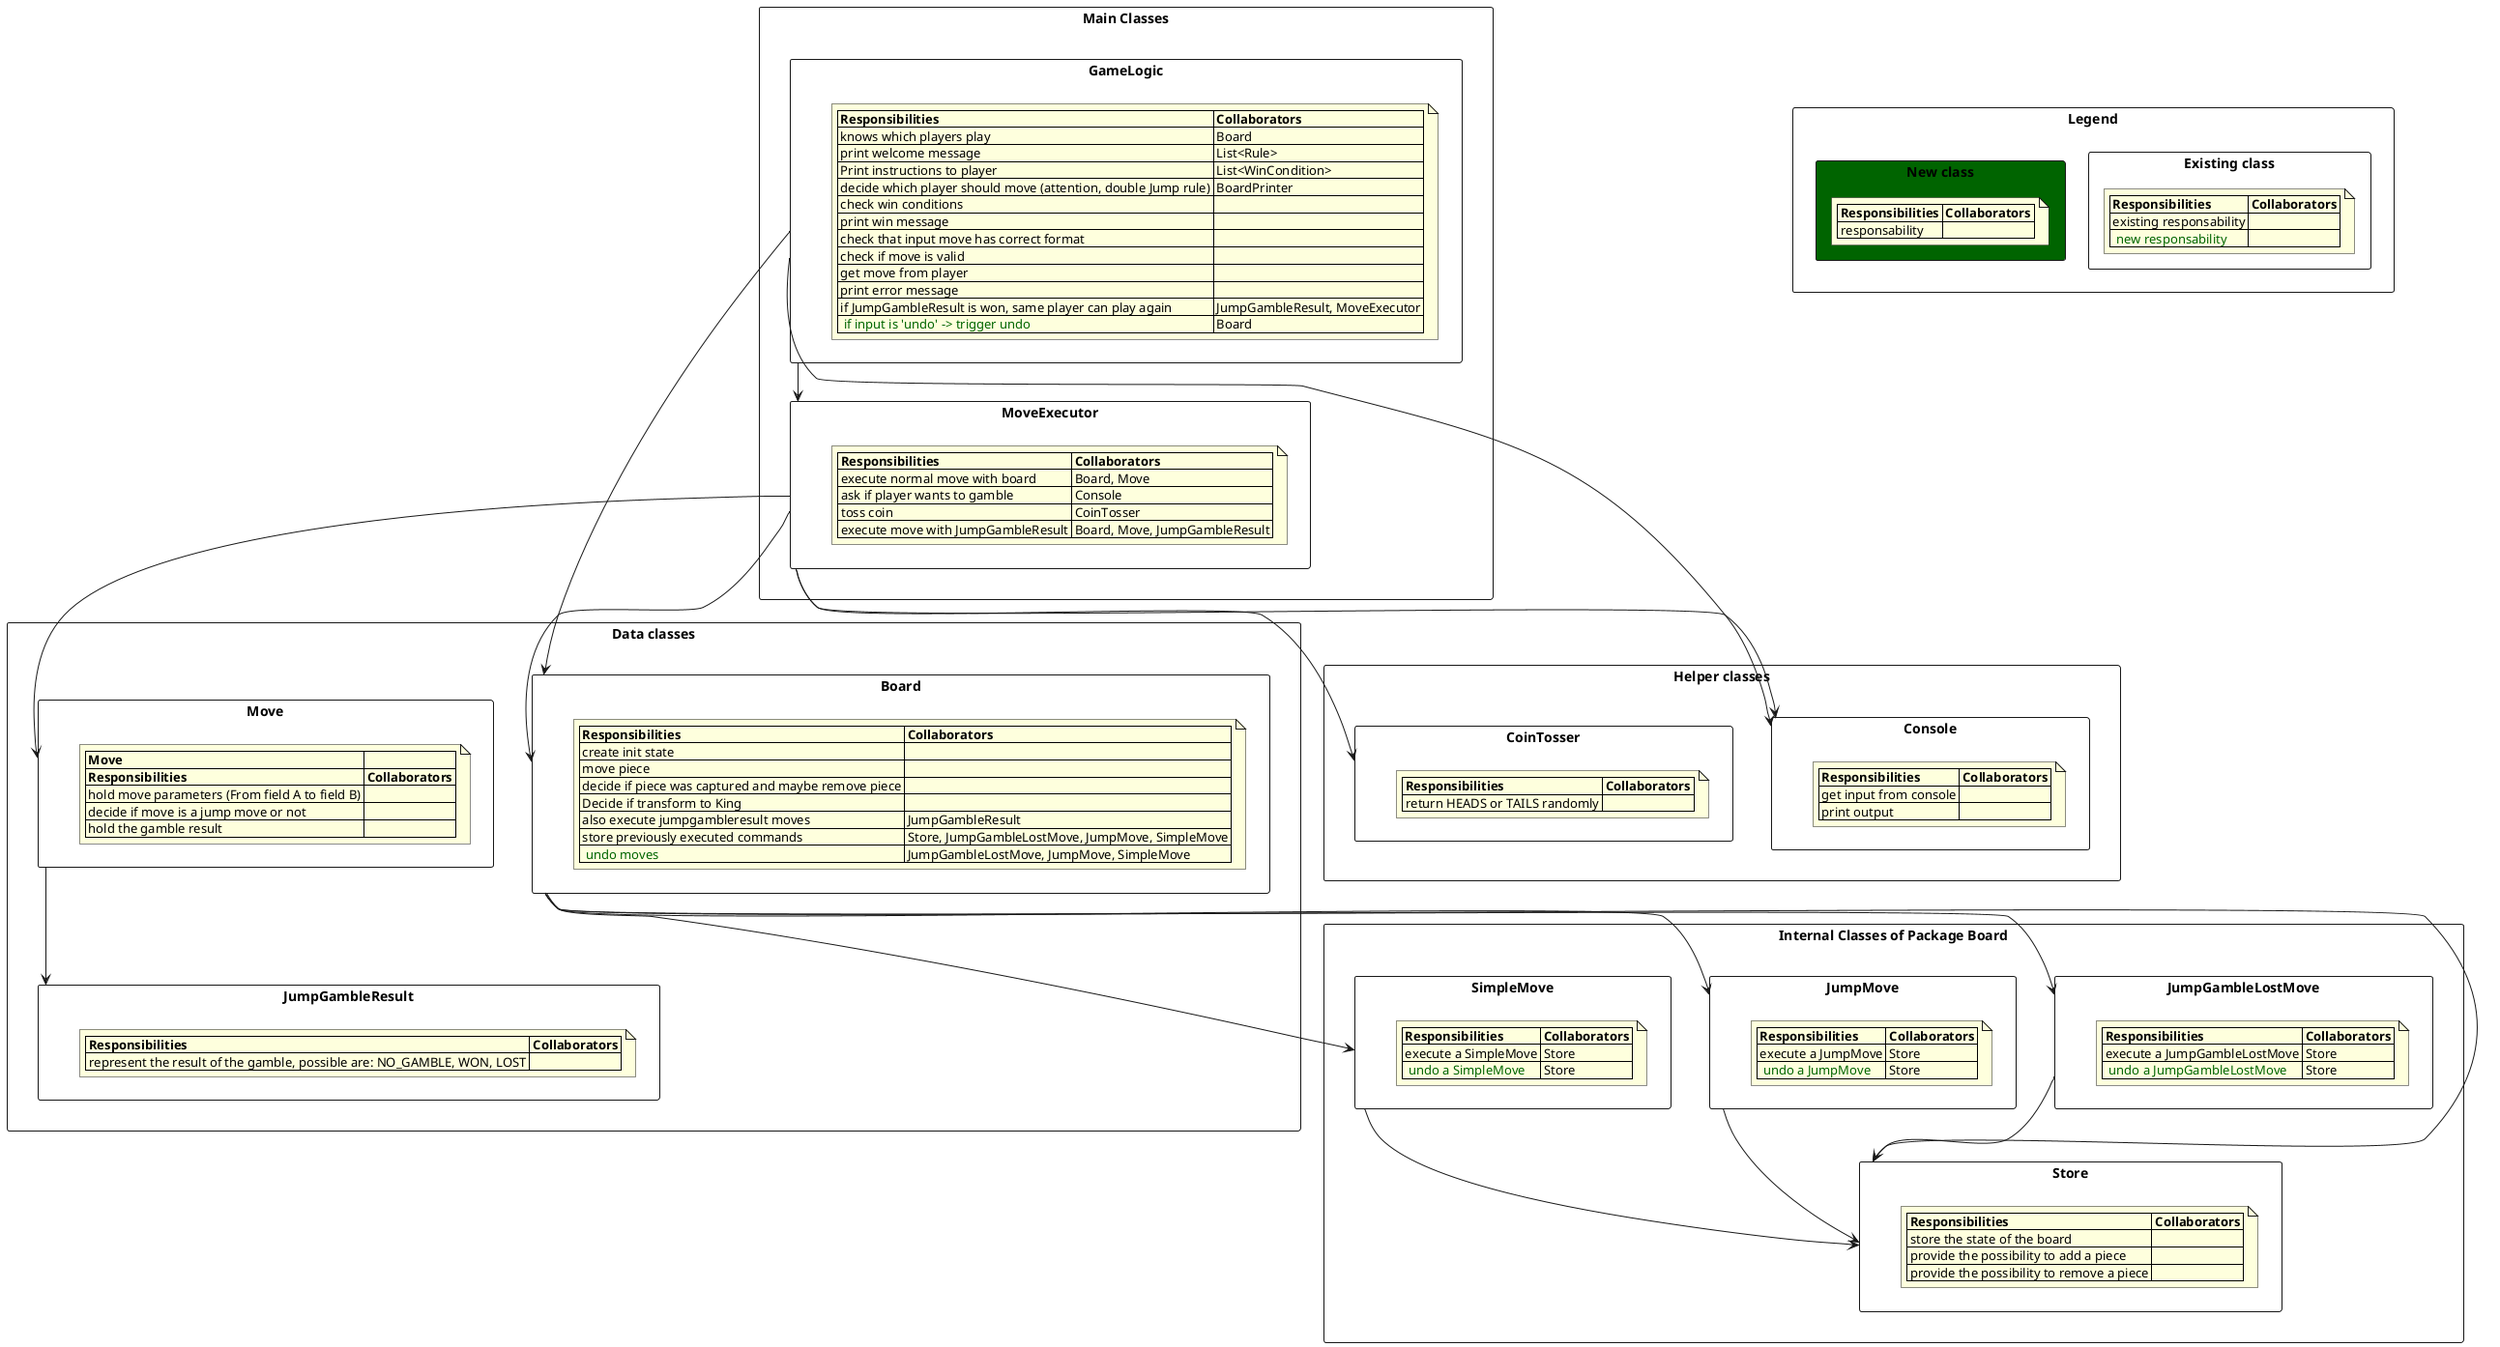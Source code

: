 @startuml

rectangle "Main Classes" {
    rectangle "GameLogic" as gamelogic {
        note as gamelogicnote
          |= Responsibilities |= Collaborators |
          | knows which players play | Board |
          | print welcome message | List<Rule> |
          | Print instructions to player | List<WinCondition> |
          | decide which player should move (attention, double Jump rule) | BoardPrinter |
          | check win conditions ||
          | print win message ||
          | check that input move has correct format ||
          | check if move is valid ||
          | get move from player ||
          | print error message ||
          | if JumpGambleResult is won, same player can play again | JumpGambleResult, MoveExecutor |
          | <color: #006400> if input is 'undo' -> trigger undo | Board |
        endnote
    }

    rectangle "MoveExecutor" as moveexecutor {
       note as moveexecutornote
         |= Responsibilities |= Collaborators |
         | execute normal move with board | Board, Move |
         | ask if player wants to gamble | Console |
         | toss coin | CoinTosser |
         | execute move with JumpGambleResult | Board, Move, JumpGambleResult |
       endnote
    }
}

rectangle "Data classes" {
    rectangle "Board" as board {
        note as boardnote
          |= Responsibilities |= Collaborators |
          | create init state ||
          | move piece ||
          | decide if piece was captured and maybe remove piece ||
          | Decide if transform to King ||
          | also execute jumpgambleresult moves | JumpGambleResult |
          | store previously executed commands | Store, JumpGambleLostMove, JumpMove, SimpleMove |
          | <color: #006400> undo moves | JumpGambleLostMove, JumpMove, SimpleMove |
        endnote
    }

    rectangle Move as move {
      note as Move
        |= Move |= |
        |= Responsibilities |= Collaborators |
        | hold move parameters (From field A to field B) ||
        | decide if move is a jump move or not ||
        | hold the gamble result ||
      endnote
    }

    rectangle JumpGambleResult as jumpGambleResult {
        note as jumpGambleResultNote
            |= Responsibilities |= Collaborators |
            | represent the result of the gamble, possible are: NO_GAMBLE, WON, LOST ||
        endnote
    }
}

rectangle "Helper classes" {
    rectangle "Console" as console {
        note as consolenote
          |= Responsibilities |= Collaborators |
          | get input from console ||
          | print output ||
        endnote
    }

    rectangle "CoinTosser" as cointosser {
        note as cointossernote
          |= Responsibilities |= Collaborators |
          | return HEADS or TAILS randomly ||
        endnote
    }
}

rectangle "Internal Classes of Package Board" {
    rectangle "JumpGambleLostMove" as JumpGambleLostMove {
        note as JumpGambleLostMoveNote
          |= Responsibilities |= Collaborators |
          | execute a JumpGambleLostMove | Store |
          | <color: #006400> undo a JumpGambleLostMove | Store |
        endnote
    }
    
    rectangle "JumpMove" as JumpMove {
        note as JumpMoveNote
          |= Responsibilities |= Collaborators |
          | execute a JumpMove | Store |
          | <color: #006400> undo a JumpMove | Store |
        endnote
    }
    
    rectangle "SimpleMove" as SimpleMove {
        note as SimpleMoveNote
          |= Responsibilities |= Collaborators |
          | execute a SimpleMove | Store |
          | <color: #006400> undo a SimpleMove | Store |
        endnote
    }

    rectangle "Store" as Store {
        note as StoreNote
          |= Responsibilities |= Collaborators |
          | store the state of the board | |
          | provide the possibility to add a piece | |
          | provide the possibility to remove a piece | |
        endnote
    }

    JumpGambleLostMove --> Store
    JumpMove --> Store
    SimpleMove --> Store
}

gamelogic --> console
gamelogic --> board
gamelogic --> moveexecutor
moveexecutor --> console
moveexecutor --> board
moveexecutor --> cointosser
moveexecutor --> move
move --> jumpGambleResult

board --> JumpGambleLostMove
board --> JumpMove
board --> SimpleMove
Store <-- board

rectangle "Legend" {
    rectangle "Existing class" {
        note as existingclass
          |= Responsibilities |= Collaborators |
          | existing responsability ||
          |  <color: #006400>new responsability ||
        endnote
    }

    rectangle "New class" #006400 {
        note as newclass
          |= Responsibilities |= Collaborators |
          | responsability ||
        endnote
    }
}

@enduml
